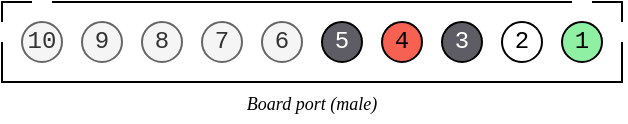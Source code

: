 <mxfile version="23.1.0" type="device">
  <diagram name="Page-1" id="ytFeEzNIVxxblVFD13DX">
    <mxGraphModel dx="1533" dy="370" grid="1" gridSize="10" guides="1" tooltips="1" connect="1" arrows="1" fold="1" page="1" pageScale="1" pageWidth="850" pageHeight="1100" math="0" shadow="0">
      <root>
        <mxCell id="0" />
        <mxCell id="1" parent="0" />
        <mxCell id="bQPEapgq1LY4Ff4V_flg-1" value="" style="rounded=0;whiteSpace=wrap;html=1;" vertex="1" parent="1">
          <mxGeometry x="-80" y="220" width="310" height="40" as="geometry" />
        </mxCell>
        <mxCell id="bQPEapgq1LY4Ff4V_flg-3" value="4" style="ellipse;whiteSpace=wrap;html=1;aspect=fixed;fillColor=#f66151;fontFamily=Courier New;" vertex="1" parent="1">
          <mxGeometry x="110" y="230" width="20" height="20" as="geometry" />
        </mxCell>
        <mxCell id="bQPEapgq1LY4Ff4V_flg-4" value="&lt;font color=&quot;#ffffff&quot;&gt;3&lt;/font&gt;" style="ellipse;whiteSpace=wrap;html=1;aspect=fixed;strokeColor=#000000;gradientColor=none;fillColor=#5e5c64;fontFamily=Courier New;" vertex="1" parent="1">
          <mxGeometry x="140" y="230" width="20" height="20" as="geometry" />
        </mxCell>
        <mxCell id="bQPEapgq1LY4Ff4V_flg-5" value="2" style="ellipse;whiteSpace=wrap;html=1;aspect=fixed;fontFamily=Courier New;" vertex="1" parent="1">
          <mxGeometry x="170" y="230" width="20" height="20" as="geometry" />
        </mxCell>
        <mxCell id="bQPEapgq1LY4Ff4V_flg-6" value="1" style="ellipse;whiteSpace=wrap;html=1;aspect=fixed;fillColor=#8ff0a4;fontFamily=Courier New;" vertex="1" parent="1">
          <mxGeometry x="200" y="230" width="20" height="20" as="geometry" />
        </mxCell>
        <mxCell id="bQPEapgq1LY4Ff4V_flg-7" value="8" style="ellipse;whiteSpace=wrap;html=1;aspect=fixed;fillColor=#f5f5f5;fontColor=#333333;strokeColor=#666666;fontFamily=Courier New;" vertex="1" parent="1">
          <mxGeometry x="-10" y="230" width="20" height="20" as="geometry" />
        </mxCell>
        <mxCell id="bQPEapgq1LY4Ff4V_flg-8" value="7" style="ellipse;whiteSpace=wrap;html=1;aspect=fixed;fillColor=#f5f5f5;fontColor=#333333;strokeColor=#666666;fontFamily=Courier New;" vertex="1" parent="1">
          <mxGeometry x="20" y="230" width="20" height="20" as="geometry" />
        </mxCell>
        <mxCell id="bQPEapgq1LY4Ff4V_flg-9" value="6" style="ellipse;whiteSpace=wrap;html=1;aspect=fixed;fillColor=#f5f5f5;fontColor=#333333;strokeColor=#666666;fontFamily=Courier New;" vertex="1" parent="1">
          <mxGeometry x="50" y="230" width="20" height="20" as="geometry" />
        </mxCell>
        <mxCell id="bQPEapgq1LY4Ff4V_flg-10" value="&lt;font color=&quot;#ffffff&quot;&gt;5&lt;/font&gt;" style="ellipse;whiteSpace=wrap;html=1;aspect=fixed;fillColor=#5e5c64;strokeColor=#000000;fontFamily=Courier New;" vertex="1" parent="1">
          <mxGeometry x="80" y="230" width="20" height="20" as="geometry" />
        </mxCell>
        <mxCell id="bQPEapgq1LY4Ff4V_flg-11" value="10" style="ellipse;whiteSpace=wrap;html=1;aspect=fixed;fillColor=#f5f5f5;fontColor=#333333;strokeColor=#666666;fontFamily=Courier New;" vertex="1" parent="1">
          <mxGeometry x="-70" y="230" width="20" height="20" as="geometry" />
        </mxCell>
        <mxCell id="bQPEapgq1LY4Ff4V_flg-12" value="9" style="ellipse;whiteSpace=wrap;html=1;aspect=fixed;fillColor=#f5f5f5;fontColor=#333333;strokeColor=#666666;fontFamily=Courier New;" vertex="1" parent="1">
          <mxGeometry x="-40" y="230" width="20" height="20" as="geometry" />
        </mxCell>
        <mxCell id="bQPEapgq1LY4Ff4V_flg-14" value="" style="endArrow=none;html=1;rounded=0;strokeColor=#ffffff;strokeWidth=2;" edge="1" parent="1">
          <mxGeometry width="50" height="50" relative="1" as="geometry">
            <mxPoint x="205" y="220" as="sourcePoint" />
            <mxPoint x="215" y="220" as="targetPoint" />
          </mxGeometry>
        </mxCell>
        <mxCell id="bQPEapgq1LY4Ff4V_flg-15" value="" style="endArrow=none;html=1;rounded=0;strokeColor=#ffffff;strokeWidth=2;" edge="1" parent="1">
          <mxGeometry width="50" height="50" relative="1" as="geometry">
            <mxPoint x="-65" y="220" as="sourcePoint" />
            <mxPoint x="-55" y="220" as="targetPoint" />
          </mxGeometry>
        </mxCell>
        <mxCell id="bQPEapgq1LY4Ff4V_flg-16" value="" style="endArrow=none;html=1;rounded=0;strokeColor=#ffffff;strokeWidth=2;" edge="1" parent="1">
          <mxGeometry width="50" height="50" relative="1" as="geometry">
            <mxPoint x="230" y="240" as="sourcePoint" />
            <mxPoint x="230" y="230" as="targetPoint" />
          </mxGeometry>
        </mxCell>
        <mxCell id="bQPEapgq1LY4Ff4V_flg-17" value="" style="endArrow=none;html=1;rounded=0;strokeColor=#ffffff;strokeWidth=2;" edge="1" parent="1">
          <mxGeometry width="50" height="50" relative="1" as="geometry">
            <mxPoint x="-80" y="240" as="sourcePoint" />
            <mxPoint x="-80" y="230" as="targetPoint" />
          </mxGeometry>
        </mxCell>
        <mxCell id="bQPEapgq1LY4Ff4V_flg-20" value="&lt;i&gt;&lt;font style=&quot;font-size: 9px;&quot; face=&quot;Verdana&quot;&gt;Board port (male)&lt;br&gt;&lt;/font&gt;&lt;/i&gt;" style="text;html=1;strokeColor=none;fillColor=none;align=center;verticalAlign=middle;whiteSpace=wrap;rounded=0;" vertex="1" parent="1">
          <mxGeometry x="-80" y="260" width="310" height="20" as="geometry" />
        </mxCell>
      </root>
    </mxGraphModel>
  </diagram>
</mxfile>
